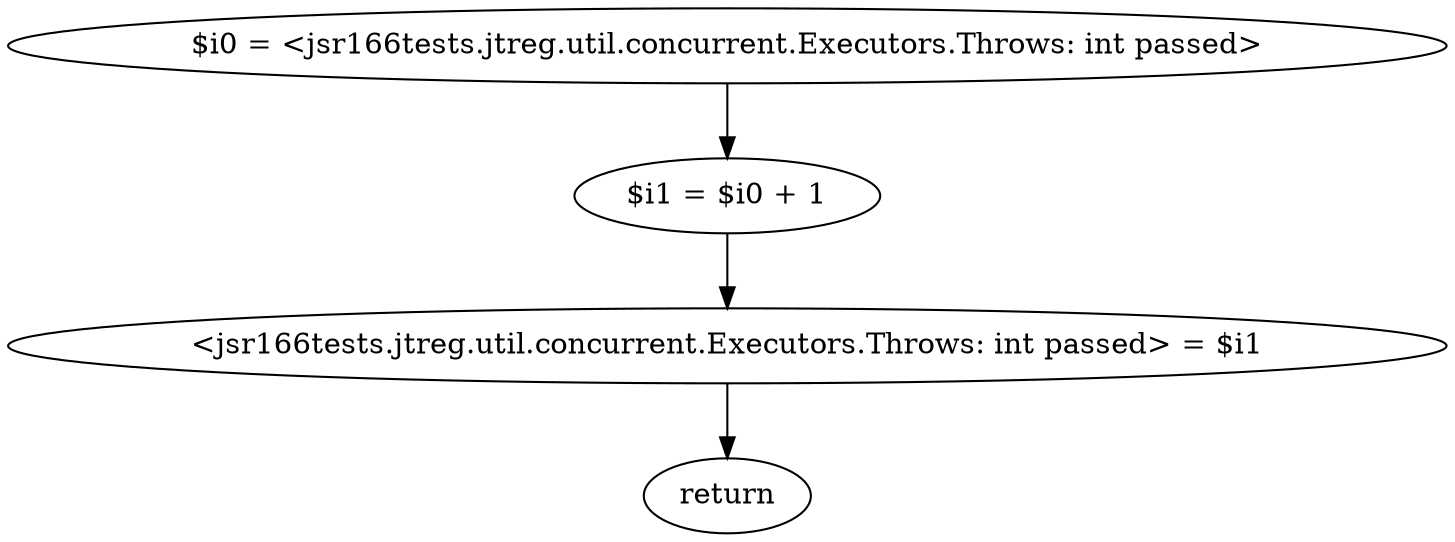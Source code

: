 digraph "unitGraph" {
    "$i0 = <jsr166tests.jtreg.util.concurrent.Executors.Throws: int passed>"
    "$i1 = $i0 + 1"
    "<jsr166tests.jtreg.util.concurrent.Executors.Throws: int passed> = $i1"
    "return"
    "$i0 = <jsr166tests.jtreg.util.concurrent.Executors.Throws: int passed>"->"$i1 = $i0 + 1";
    "$i1 = $i0 + 1"->"<jsr166tests.jtreg.util.concurrent.Executors.Throws: int passed> = $i1";
    "<jsr166tests.jtreg.util.concurrent.Executors.Throws: int passed> = $i1"->"return";
}

